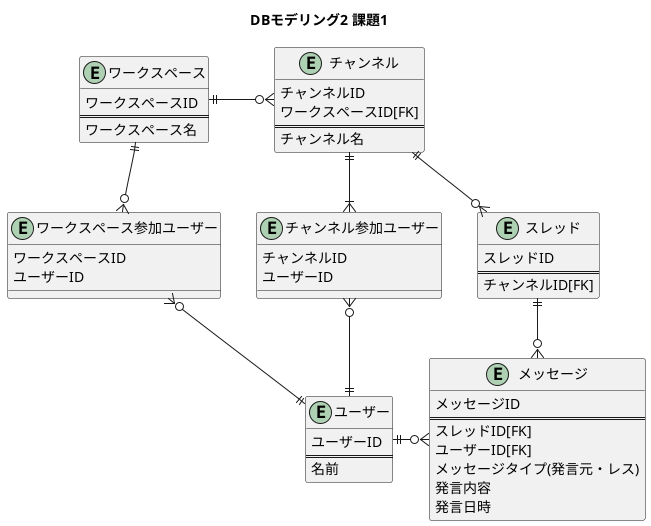 @startuml
title DBモデリング2 課題1

entity "ユーザー" {
  ユーザーID
  ==
  名前
}

entity "ワークスペース" {
  ワークスペースID
  ==
  ワークスペース名
}

entity "ワークスペース参加ユーザー" {
  ワークスペースID
  ユーザーID
}

entity "チャンネル" {
  チャンネルID
  ワークスペースID[FK]
  ==
  チャンネル名
}

entity "チャンネル参加ユーザー" {
  チャンネルID
  ユーザーID
}

entity "スレッド" {
  スレッドID
  ==
  チャンネルID[FK]
}

entity "メッセージ" {
  メッセージID
  ==
  スレッドID[FK]
  ユーザーID[FK]
  メッセージタイプ(発言元・レス)
  発言内容
  発言日時
}

ユーザー ||-u-o{ ワークスペース参加ユーザー
ユーザー ||-u-o{ チャンネル参加ユーザー
ユーザー ||-r-o{ メッセージ

ワークスペース ||-r-o{ チャンネル
ワークスペース ||-d-o{ ワークスペース参加ユーザー

チャンネル ||-d-|{ チャンネル参加ユーザー
チャンネル ||--o{ スレッド

スレッド ||--o{ メッセージ

@enduml